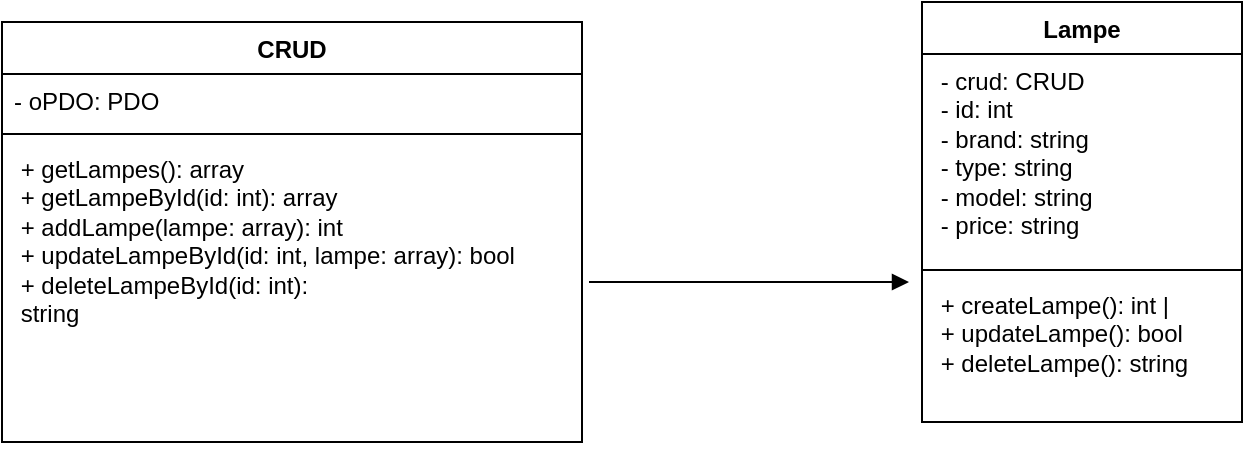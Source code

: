 <mxfile version="21.8.2" type="github">
  <diagram name="Page-1" id="IuPxlGtBP7tdRbNHVU8b">
    <mxGraphModel dx="794" dy="536" grid="1" gridSize="10" guides="1" tooltips="1" connect="1" arrows="1" fold="1" page="1" pageScale="1" pageWidth="827" pageHeight="1169" math="0" shadow="0">
      <root>
        <mxCell id="0" />
        <mxCell id="1" parent="0" />
        <mxCell id="t7HWq3XmPDpqdUJPgYPU-1" value="CRUD" style="swimlane;fontStyle=1;align=center;verticalAlign=top;childLayout=stackLayout;horizontal=1;startSize=26;horizontalStack=0;resizeParent=1;resizeParentMax=0;resizeLast=0;collapsible=1;marginBottom=0;whiteSpace=wrap;html=1;" vertex="1" parent="1">
          <mxGeometry x="40" y="70" width="290" height="210" as="geometry" />
        </mxCell>
        <mxCell id="t7HWq3XmPDpqdUJPgYPU-2" value="- oPDO: PDO" style="text;strokeColor=none;fillColor=none;align=left;verticalAlign=top;spacingLeft=4;spacingRight=4;overflow=hidden;rotatable=0;points=[[0,0.5],[1,0.5]];portConstraint=eastwest;whiteSpace=wrap;html=1;" vertex="1" parent="t7HWq3XmPDpqdUJPgYPU-1">
          <mxGeometry y="26" width="290" height="26" as="geometry" />
        </mxCell>
        <mxCell id="t7HWq3XmPDpqdUJPgYPU-3" value="" style="line;strokeWidth=1;fillColor=none;align=left;verticalAlign=middle;spacingTop=-1;spacingLeft=3;spacingRight=3;rotatable=0;labelPosition=right;points=[];portConstraint=eastwest;strokeColor=inherit;" vertex="1" parent="t7HWq3XmPDpqdUJPgYPU-1">
          <mxGeometry y="52" width="290" height="8" as="geometry" />
        </mxCell>
        <mxCell id="t7HWq3XmPDpqdUJPgYPU-4" value="&amp;nbsp;+ getLampes(): array &lt;br&gt;&amp;nbsp;+ getLampeById(id: int): array&amp;nbsp;&lt;br&gt;&amp;nbsp;+ addLampe(lampe: array): int&amp;nbsp;&lt;br&gt;&amp;nbsp;+ updateLampeById(id: int, lampe: array): bool&amp;nbsp;&lt;br&gt;&amp;nbsp;+ deleteLampeById(id: int):&amp;nbsp;&lt;br&gt;&amp;nbsp;string " style="text;strokeColor=none;fillColor=none;align=left;verticalAlign=top;spacingLeft=4;spacingRight=4;overflow=hidden;rotatable=0;points=[[0,0.5],[1,0.5]];portConstraint=eastwest;whiteSpace=wrap;html=1;" vertex="1" parent="t7HWq3XmPDpqdUJPgYPU-1">
          <mxGeometry y="60" width="290" height="150" as="geometry" />
        </mxCell>
        <mxCell id="t7HWq3XmPDpqdUJPgYPU-5" value="Lampe" style="swimlane;fontStyle=1;align=center;verticalAlign=top;childLayout=stackLayout;horizontal=1;startSize=26;horizontalStack=0;resizeParent=1;resizeParentMax=0;resizeLast=0;collapsible=1;marginBottom=0;whiteSpace=wrap;html=1;" vertex="1" parent="1">
          <mxGeometry x="500" y="60" width="160" height="210" as="geometry" />
        </mxCell>
        <mxCell id="t7HWq3XmPDpqdUJPgYPU-6" value="&amp;nbsp;- crud: CRUD&amp;nbsp;&lt;br&gt;&amp;nbsp;- id: int&amp;nbsp;&lt;br&gt;&amp;nbsp;- brand: string&amp;nbsp;&lt;br&gt;&amp;nbsp;- type: string&amp;nbsp;&lt;br&gt;&amp;nbsp;- model: string&amp;nbsp;&lt;br&gt;&amp;nbsp;- price: string " style="text;strokeColor=none;fillColor=none;align=left;verticalAlign=top;spacingLeft=4;spacingRight=4;overflow=hidden;rotatable=0;points=[[0,0.5],[1,0.5]];portConstraint=eastwest;whiteSpace=wrap;html=1;" vertex="1" parent="t7HWq3XmPDpqdUJPgYPU-5">
          <mxGeometry y="26" width="160" height="104" as="geometry" />
        </mxCell>
        <mxCell id="t7HWq3XmPDpqdUJPgYPU-7" value="" style="line;strokeWidth=1;fillColor=none;align=left;verticalAlign=middle;spacingTop=-1;spacingLeft=3;spacingRight=3;rotatable=0;labelPosition=right;points=[];portConstraint=eastwest;strokeColor=inherit;" vertex="1" parent="t7HWq3XmPDpqdUJPgYPU-5">
          <mxGeometry y="130" width="160" height="8" as="geometry" />
        </mxCell>
        <mxCell id="t7HWq3XmPDpqdUJPgYPU-8" value="&amp;nbsp;+ createLampe(): int     |&lt;br&gt;&amp;nbsp;+ updateLampe(): bool&amp;nbsp;&lt;br&gt;&amp;nbsp;+ deleteLampe(): string " style="text;strokeColor=none;fillColor=none;align=left;verticalAlign=top;spacingLeft=4;spacingRight=4;overflow=hidden;rotatable=0;points=[[0,0.5],[1,0.5]];portConstraint=eastwest;whiteSpace=wrap;html=1;" vertex="1" parent="t7HWq3XmPDpqdUJPgYPU-5">
          <mxGeometry y="138" width="160" height="72" as="geometry" />
        </mxCell>
        <mxCell id="t7HWq3XmPDpqdUJPgYPU-9" value="" style="html=1;verticalAlign=bottom;labelBackgroundColor=none;endArrow=block;endFill=1;rounded=0;" edge="1" parent="1">
          <mxGeometry width="160" relative="1" as="geometry">
            <mxPoint x="333.5" y="200" as="sourcePoint" />
            <mxPoint x="493.5" y="200" as="targetPoint" />
          </mxGeometry>
        </mxCell>
      </root>
    </mxGraphModel>
  </diagram>
</mxfile>
